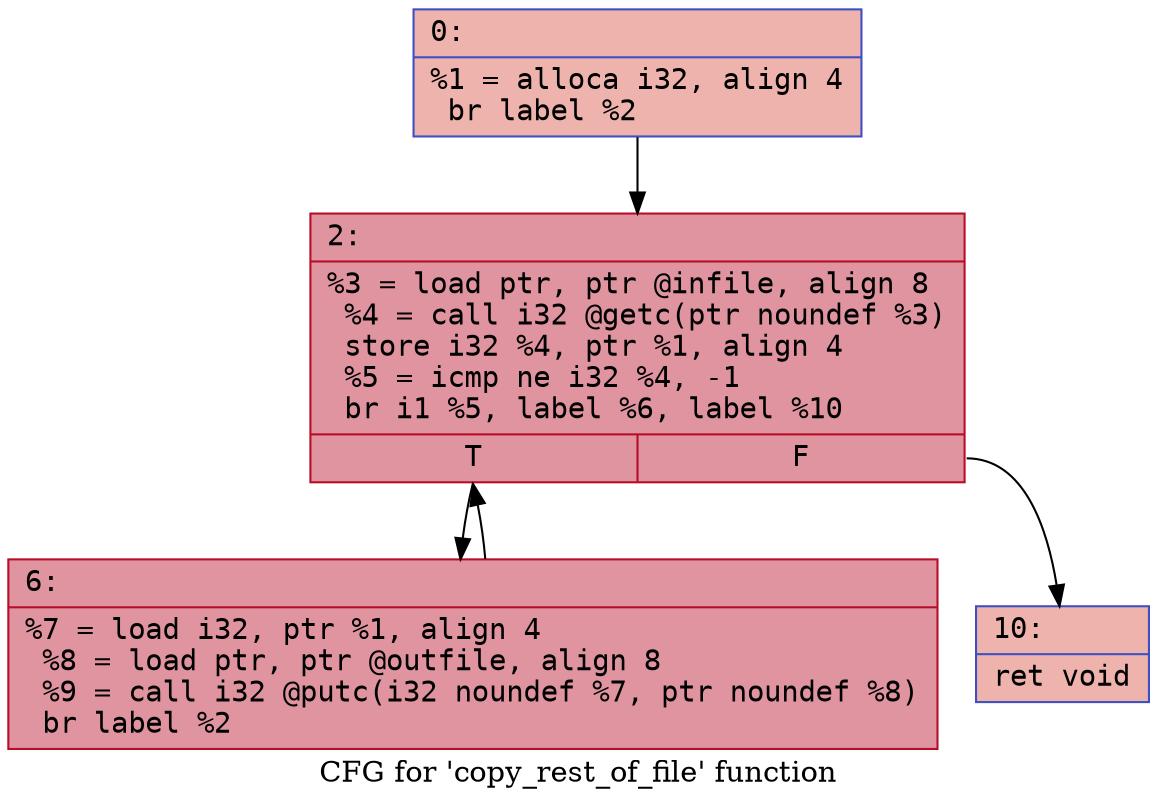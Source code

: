 digraph "CFG for 'copy_rest_of_file' function" {
	label="CFG for 'copy_rest_of_file' function";

	Node0x600003e88d70 [shape=record,color="#3d50c3ff", style=filled, fillcolor="#d6524470" fontname="Courier",label="{0:\l|  %1 = alloca i32, align 4\l  br label %2\l}"];
	Node0x600003e88d70 -> Node0x600003e88dc0[tooltip="0 -> 2\nProbability 100.00%" ];
	Node0x600003e88dc0 [shape=record,color="#b70d28ff", style=filled, fillcolor="#b70d2870" fontname="Courier",label="{2:\l|  %3 = load ptr, ptr @infile, align 8\l  %4 = call i32 @getc(ptr noundef %3)\l  store i32 %4, ptr %1, align 4\l  %5 = icmp ne i32 %4, -1\l  br i1 %5, label %6, label %10\l|{<s0>T|<s1>F}}"];
	Node0x600003e88dc0:s0 -> Node0x600003e88e10[tooltip="2 -> 6\nProbability 96.88%" ];
	Node0x600003e88dc0:s1 -> Node0x600003e88e60[tooltip="2 -> 10\nProbability 3.12%" ];
	Node0x600003e88e10 [shape=record,color="#b70d28ff", style=filled, fillcolor="#b70d2870" fontname="Courier",label="{6:\l|  %7 = load i32, ptr %1, align 4\l  %8 = load ptr, ptr @outfile, align 8\l  %9 = call i32 @putc(i32 noundef %7, ptr noundef %8)\l  br label %2\l}"];
	Node0x600003e88e10 -> Node0x600003e88dc0[tooltip="6 -> 2\nProbability 100.00%" ];
	Node0x600003e88e60 [shape=record,color="#3d50c3ff", style=filled, fillcolor="#d6524470" fontname="Courier",label="{10:\l|  ret void\l}"];
}
